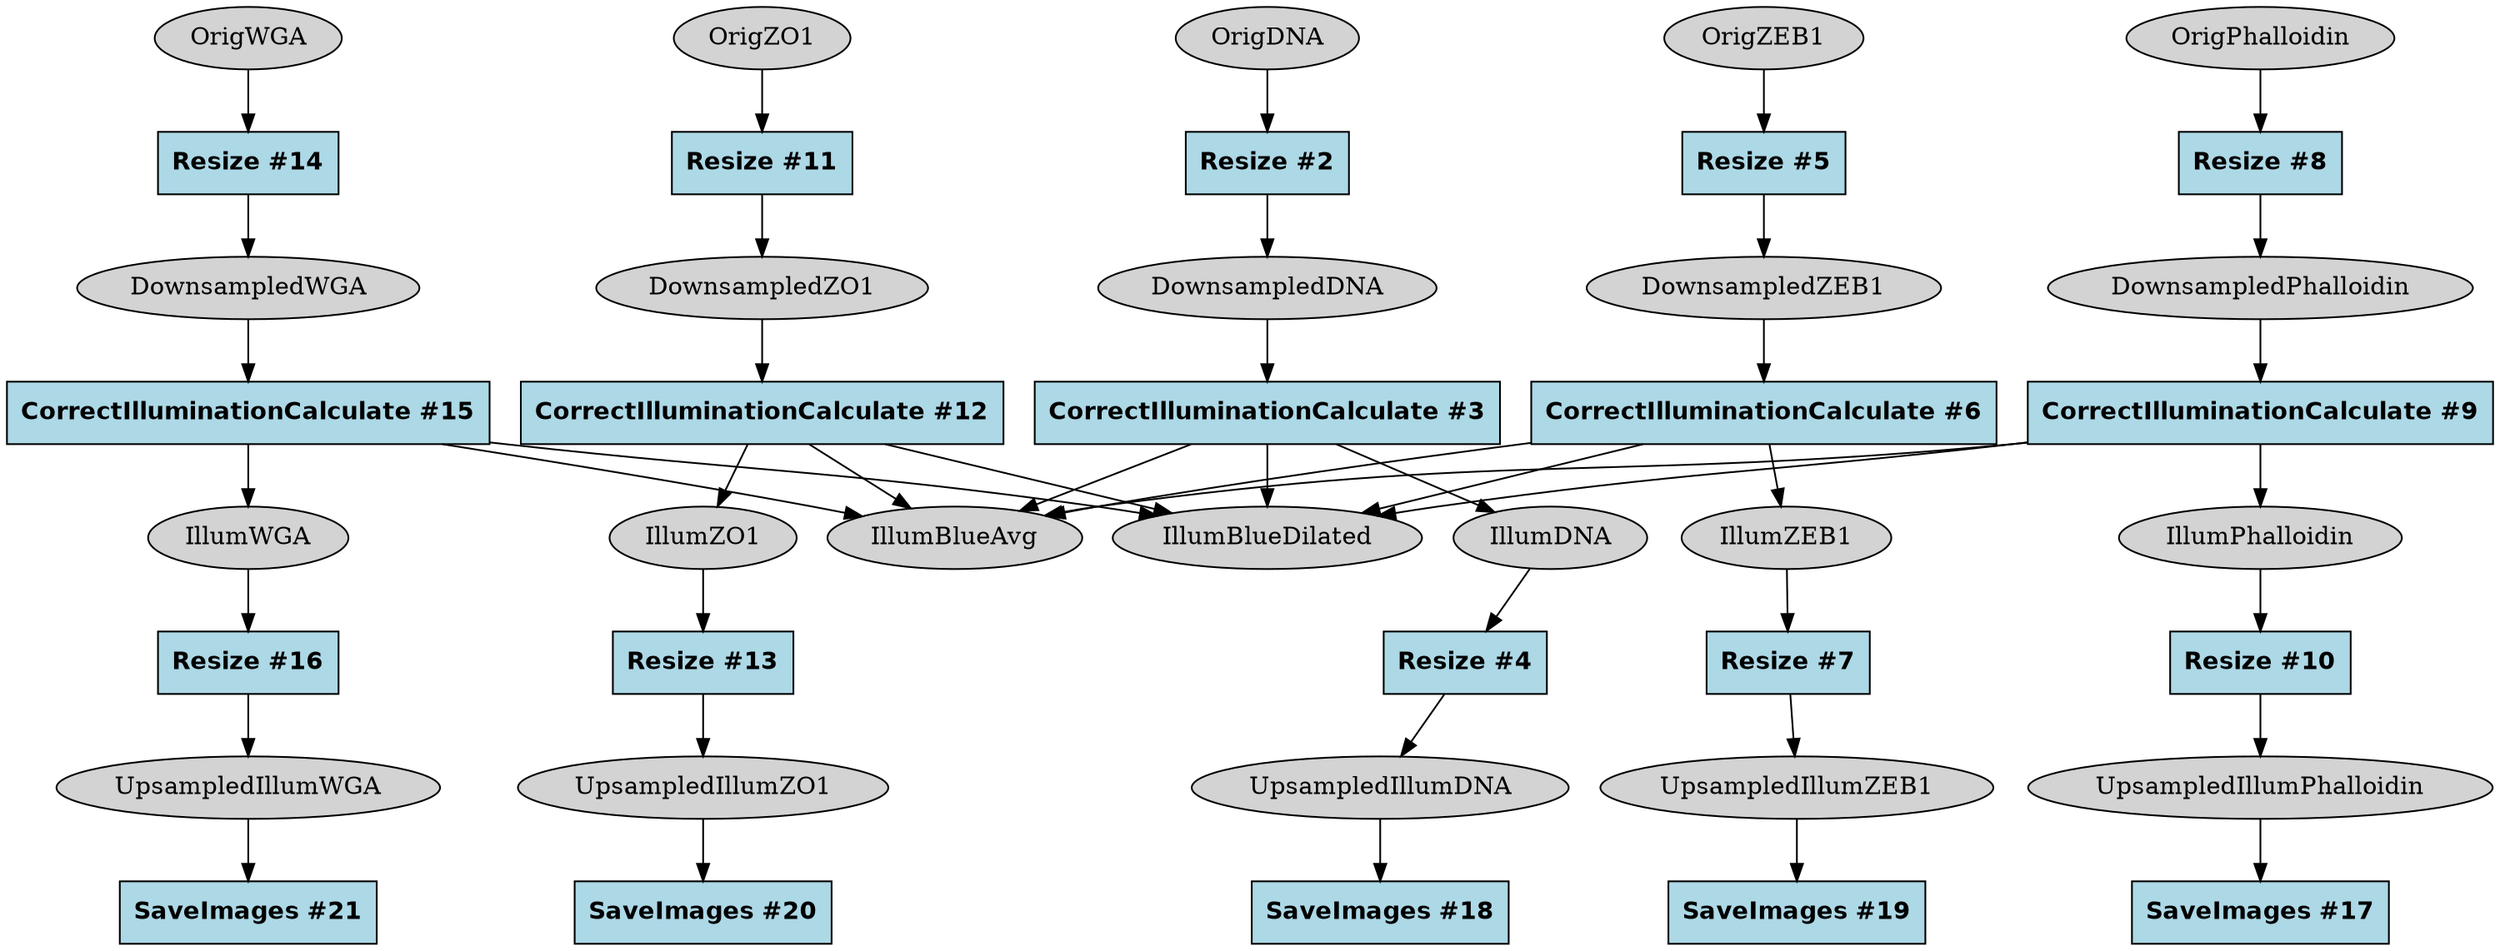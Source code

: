 strict digraph {
CorrectIlluminationCalculate_36ea93b [type=module, label="CorrectIlluminationCalculate #12", module_name=CorrectIlluminationCalculate, module_num=12, original_num=12, stable_id="CorrectIlluminationCalculate_36ea93b", enabled=True, shape=box, style=filled, fillcolor=lightblue, fontname="Helvetica-Bold"];
CorrectIlluminationCalculate_6bb2959d [type=module, label="CorrectIlluminationCalculate #15", module_name=CorrectIlluminationCalculate, module_num=15, original_num=15, stable_id="CorrectIlluminationCalculate_6bb2959d", enabled=True, shape=box, style=filled, fillcolor=lightblue, fontname="Helvetica-Bold"];
CorrectIlluminationCalculate_8cc3f2ba [type=module, label="CorrectIlluminationCalculate #3", module_name=CorrectIlluminationCalculate, module_num=3, original_num=3, stable_id="CorrectIlluminationCalculate_8cc3f2ba", enabled=True, shape=box, style=filled, fillcolor=lightblue, fontname="Helvetica-Bold"];
CorrectIlluminationCalculate_eb36f7d0 [type=module, label="CorrectIlluminationCalculate #9", module_name=CorrectIlluminationCalculate, module_num=9, original_num=9, stable_id="CorrectIlluminationCalculate_eb36f7d0", enabled=True, shape=box, style=filled, fillcolor=lightblue, fontname="Helvetica-Bold"];
CorrectIlluminationCalculate_ff87b10e [type=module, label="CorrectIlluminationCalculate #6", module_name=CorrectIlluminationCalculate, module_num=6, original_num=6, stable_id="CorrectIlluminationCalculate_ff87b10e", enabled=True, shape=box, style=filled, fillcolor=lightblue, fontname="Helvetica-Bold"];
DownsampledDNA [type=image, shape=ellipse, style=filled, fillcolor=lightgray];
DownsampledPhalloidin [type=image, shape=ellipse, style=filled, fillcolor=lightgray];
DownsampledWGA [type=image, shape=ellipse, style=filled, fillcolor=lightgray];
DownsampledZEB1 [type=image, shape=ellipse, style=filled, fillcolor=lightgray];
DownsampledZO1 [type=image, shape=ellipse, style=filled, fillcolor=lightgray];
IllumBlueAvg [type=image, shape=ellipse, style=filled, fillcolor=lightgray];
IllumBlueDilated [type=image, shape=ellipse, style=filled, fillcolor=lightgray];
IllumDNA [type=image, shape=ellipse, style=filled, fillcolor=lightgray];
IllumPhalloidin [type=image, shape=ellipse, style=filled, fillcolor=lightgray];
IllumWGA [type=image, shape=ellipse, style=filled, fillcolor=lightgray];
IllumZEB1 [type=image, shape=ellipse, style=filled, fillcolor=lightgray];
IllumZO1 [type=image, shape=ellipse, style=filled, fillcolor=lightgray];
OrigDNA [type=image, shape=ellipse, style=filled, fillcolor=lightgray];
OrigPhalloidin [type=image, shape=ellipse, style=filled, fillcolor=lightgray];
OrigWGA [type=image, shape=ellipse, style=filled, fillcolor=lightgray];
OrigZEB1 [type=image, shape=ellipse, style=filled, fillcolor=lightgray];
OrigZO1 [type=image, shape=ellipse, style=filled, fillcolor=lightgray];
Resize_25c37d14 [type=module, label="Resize #4", module_name=Resize, module_num=4, original_num=4, stable_id="Resize_25c37d14", enabled=True, shape=box, style=filled, fillcolor=lightblue, fontname="Helvetica-Bold"];
Resize_2fc06baf [type=module, label="Resize #8", module_name=Resize, module_num=8, original_num=8, stable_id="Resize_2fc06baf", enabled=True, shape=box, style=filled, fillcolor=lightblue, fontname="Helvetica-Bold"];
Resize_4f94fc1a [type=module, label="Resize #14", module_name=Resize, module_num=14, original_num=14, stable_id="Resize_4f94fc1a", enabled=True, shape=box, style=filled, fillcolor=lightblue, fontname="Helvetica-Bold"];
Resize_537c00f8 [type=module, label="Resize #10", module_name=Resize, module_num=10, original_num=10, stable_id="Resize_537c00f8", enabled=True, shape=box, style=filled, fillcolor=lightblue, fontname="Helvetica-Bold"];
Resize_5da365e6 [type=module, label="Resize #2", module_name=Resize, module_num=2, original_num=2, stable_id="Resize_5da365e6", enabled=True, shape=box, style=filled, fillcolor=lightblue, fontname="Helvetica-Bold"];
Resize_a95a436b [type=module, label="Resize #16", module_name=Resize, module_num=16, original_num=16, stable_id="Resize_a95a436b", enabled=True, shape=box, style=filled, fillcolor=lightblue, fontname="Helvetica-Bold"];
Resize_bbb335aa [type=module, label="Resize #5", module_name=Resize, module_num=5, original_num=5, stable_id="Resize_bbb335aa", enabled=True, shape=box, style=filled, fillcolor=lightblue, fontname="Helvetica-Bold"];
Resize_dff4f9ad [type=module, label="Resize #13", module_name=Resize, module_num=13, original_num=13, stable_id="Resize_dff4f9ad", enabled=True, shape=box, style=filled, fillcolor=lightblue, fontname="Helvetica-Bold"];
Resize_e81797d3 [type=module, label="Resize #11", module_name=Resize, module_num=11, original_num=11, stable_id="Resize_e81797d3", enabled=True, shape=box, style=filled, fillcolor=lightblue, fontname="Helvetica-Bold"];
Resize_f2b61e44 [type=module, label="Resize #7", module_name=Resize, module_num=7, original_num=7, stable_id="Resize_f2b61e44", enabled=True, shape=box, style=filled, fillcolor=lightblue, fontname="Helvetica-Bold"];
SaveImages_354b7967 [type=module, label="SaveImages #17", module_name=SaveImages, module_num=17, original_num=17, stable_id="SaveImages_354b7967", enabled=True, shape=box, style=filled, fillcolor=lightblue, fontname="Helvetica-Bold"];
SaveImages_57a9355a [type=module, label="SaveImages #18", module_name=SaveImages, module_num=18, original_num=18, stable_id="SaveImages_57a9355a", enabled=True, shape=box, style=filled, fillcolor=lightblue, fontname="Helvetica-Bold"];
SaveImages_9c790512 [type=module, label="SaveImages #20", module_name=SaveImages, module_num=20, original_num=20, stable_id="SaveImages_9c790512", enabled=True, shape=box, style=filled, fillcolor=lightblue, fontname="Helvetica-Bold"];
SaveImages_cd6bc89 [type=module, label="SaveImages #19", module_name=SaveImages, module_num=19, original_num=19, stable_id="SaveImages_cd6bc89", enabled=True, shape=box, style=filled, fillcolor=lightblue, fontname="Helvetica-Bold"];
SaveImages_d17c3b0c [type=module, label="SaveImages #21", module_name=SaveImages, module_num=21, original_num=21, stable_id="SaveImages_d17c3b0c", enabled=True, shape=box, style=filled, fillcolor=lightblue, fontname="Helvetica-Bold"];
UpsampledIllumDNA [type=image, shape=ellipse, style=filled, fillcolor=lightgray];
UpsampledIllumPhalloidin [type=image, shape=ellipse, style=filled, fillcolor=lightgray];
UpsampledIllumWGA [type=image, shape=ellipse, style=filled, fillcolor=lightgray];
UpsampledIllumZEB1 [type=image, shape=ellipse, style=filled, fillcolor=lightgray];
UpsampledIllumZO1 [type=image, shape=ellipse, style=filled, fillcolor=lightgray];
CorrectIlluminationCalculate_36ea93b -> IllumBlueAvg [type=output];
CorrectIlluminationCalculate_36ea93b -> IllumBlueDilated [type=output];
CorrectIlluminationCalculate_36ea93b -> IllumZO1 [type=output];
CorrectIlluminationCalculate_6bb2959d -> IllumBlueAvg [type=output];
CorrectIlluminationCalculate_6bb2959d -> IllumBlueDilated [type=output];
CorrectIlluminationCalculate_6bb2959d -> IllumWGA [type=output];
CorrectIlluminationCalculate_8cc3f2ba -> IllumBlueAvg [type=output];
CorrectIlluminationCalculate_8cc3f2ba -> IllumBlueDilated [type=output];
CorrectIlluminationCalculate_8cc3f2ba -> IllumDNA [type=output];
CorrectIlluminationCalculate_eb36f7d0 -> IllumBlueAvg [type=output];
CorrectIlluminationCalculate_eb36f7d0 -> IllumBlueDilated [type=output];
CorrectIlluminationCalculate_eb36f7d0 -> IllumPhalloidin [type=output];
CorrectIlluminationCalculate_ff87b10e -> IllumBlueAvg [type=output];
CorrectIlluminationCalculate_ff87b10e -> IllumBlueDilated [type=output];
CorrectIlluminationCalculate_ff87b10e -> IllumZEB1 [type=output];
DownsampledDNA -> CorrectIlluminationCalculate_8cc3f2ba [type=input];
DownsampledPhalloidin -> CorrectIlluminationCalculate_eb36f7d0 [type=input];
DownsampledWGA -> CorrectIlluminationCalculate_6bb2959d [type=input];
DownsampledZEB1 -> CorrectIlluminationCalculate_ff87b10e [type=input];
DownsampledZO1 -> CorrectIlluminationCalculate_36ea93b [type=input];
IllumDNA -> Resize_25c37d14 [type=input];
IllumPhalloidin -> Resize_537c00f8 [type=input];
IllumWGA -> Resize_a95a436b [type=input];
IllumZEB1 -> Resize_f2b61e44 [type=input];
IllumZO1 -> Resize_dff4f9ad [type=input];
OrigDNA -> Resize_5da365e6 [type=input];
OrigPhalloidin -> Resize_2fc06baf [type=input];
OrigWGA -> Resize_4f94fc1a [type=input];
OrigZEB1 -> Resize_bbb335aa [type=input];
OrigZO1 -> Resize_e81797d3 [type=input];
Resize_25c37d14 -> UpsampledIllumDNA [type=output];
Resize_2fc06baf -> DownsampledPhalloidin [type=output];
Resize_4f94fc1a -> DownsampledWGA [type=output];
Resize_537c00f8 -> UpsampledIllumPhalloidin [type=output];
Resize_5da365e6 -> DownsampledDNA [type=output];
Resize_a95a436b -> UpsampledIllumWGA [type=output];
Resize_bbb335aa -> DownsampledZEB1 [type=output];
Resize_dff4f9ad -> UpsampledIllumZO1 [type=output];
Resize_e81797d3 -> DownsampledZO1 [type=output];
Resize_f2b61e44 -> UpsampledIllumZEB1 [type=output];
UpsampledIllumDNA -> SaveImages_57a9355a [type=input];
UpsampledIllumPhalloidin -> SaveImages_354b7967 [type=input];
UpsampledIllumWGA -> SaveImages_d17c3b0c [type=input];
UpsampledIllumZEB1 -> SaveImages_cd6bc89 [type=input];
UpsampledIllumZO1 -> SaveImages_9c790512 [type=input];
}
